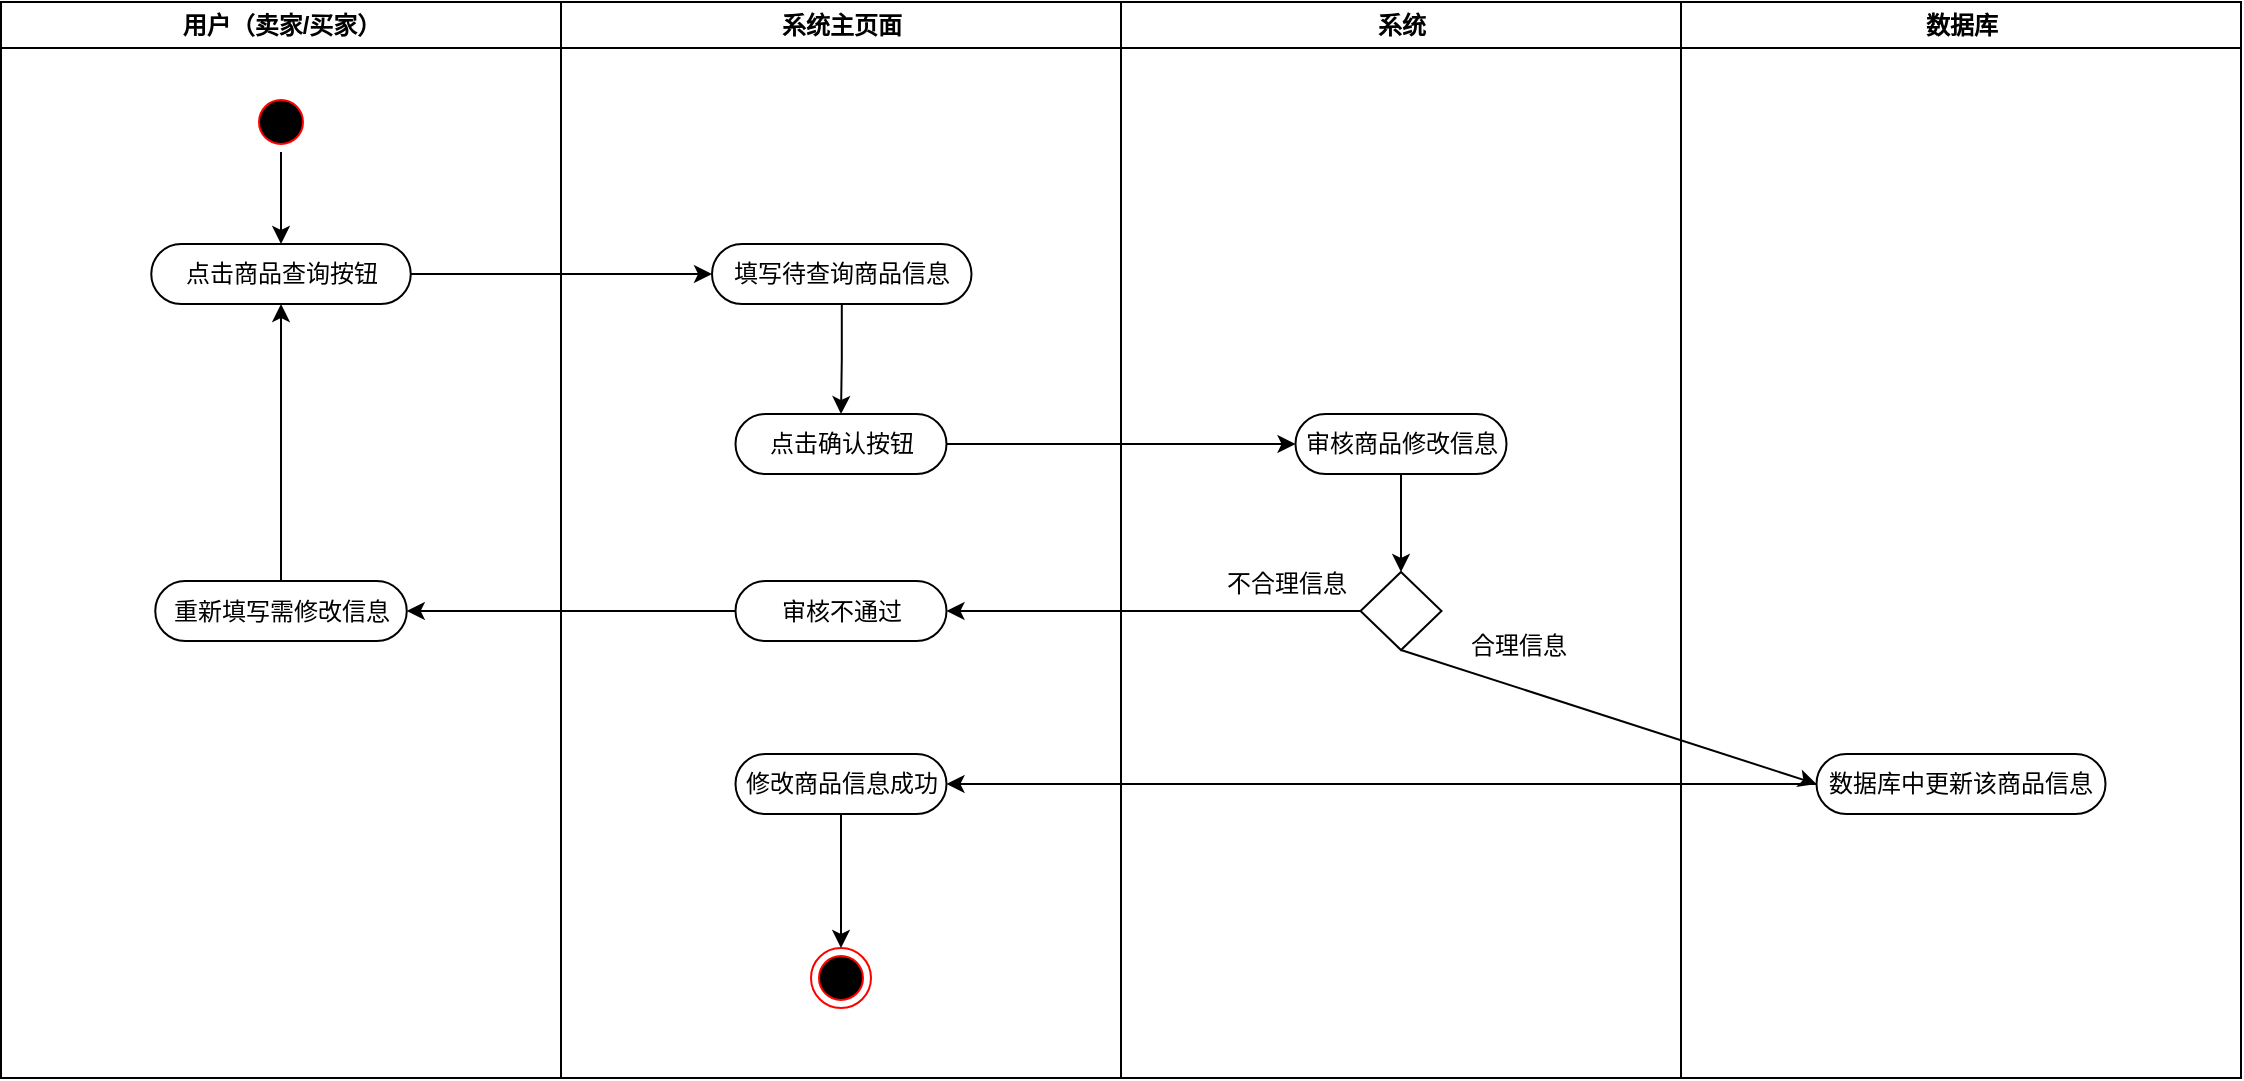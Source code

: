 <mxfile version="17.4.5" type="github">
  <diagram id="IrN0-EmiDBDlybKkzEsl" name="第 1 页">
    <mxGraphModel dx="1219" dy="655" grid="0" gridSize="10" guides="1" tooltips="1" connect="1" arrows="1" fold="1" page="1" pageScale="1" pageWidth="1169" pageHeight="827" math="0" shadow="0">
      <root>
        <mxCell id="0" />
        <mxCell id="1" parent="0" />
        <mxCell id="e5c8ljGAw5stQ7XH-v7u-1" value="用户（卖家/买家）" style="swimlane;whiteSpace=wrap" vertex="1" parent="1">
          <mxGeometry x="164.5" y="128" width="280" height="538" as="geometry" />
        </mxCell>
        <mxCell id="e5c8ljGAw5stQ7XH-v7u-2" style="edgeStyle=orthogonalEdgeStyle;rounded=0;orthogonalLoop=1;jettySize=auto;html=1;entryX=0.5;entryY=0;entryDx=0;entryDy=0;" edge="1" parent="e5c8ljGAw5stQ7XH-v7u-1" source="e5c8ljGAw5stQ7XH-v7u-3" target="e5c8ljGAw5stQ7XH-v7u-4">
          <mxGeometry relative="1" as="geometry" />
        </mxCell>
        <mxCell id="e5c8ljGAw5stQ7XH-v7u-3" value="" style="ellipse;shape=startState;fillColor=#000000;strokeColor=#ff0000;" vertex="1" parent="e5c8ljGAw5stQ7XH-v7u-1">
          <mxGeometry x="125" y="45" width="30" height="30" as="geometry" />
        </mxCell>
        <mxCell id="e5c8ljGAw5stQ7XH-v7u-4" value="点击商品查询按钮" style="rounded=1;whiteSpace=wrap;html=1;arcSize=50;" vertex="1" parent="e5c8ljGAw5stQ7XH-v7u-1">
          <mxGeometry x="75.13" y="121" width="129.75" height="30" as="geometry" />
        </mxCell>
        <mxCell id="e5c8ljGAw5stQ7XH-v7u-5" style="edgeStyle=orthogonalEdgeStyle;rounded=0;orthogonalLoop=1;jettySize=auto;html=1;entryX=0.5;entryY=1;entryDx=0;entryDy=0;" edge="1" parent="e5c8ljGAw5stQ7XH-v7u-1" source="e5c8ljGAw5stQ7XH-v7u-6" target="e5c8ljGAw5stQ7XH-v7u-4">
          <mxGeometry relative="1" as="geometry" />
        </mxCell>
        <mxCell id="e5c8ljGAw5stQ7XH-v7u-6" value="重新填写需修改信息" style="rounded=1;whiteSpace=wrap;html=1;arcSize=50;" vertex="1" parent="e5c8ljGAw5stQ7XH-v7u-1">
          <mxGeometry x="77.13" y="289.5" width="125.75" height="30" as="geometry" />
        </mxCell>
        <mxCell id="e5c8ljGAw5stQ7XH-v7u-7" value="系统主页面" style="swimlane;whiteSpace=wrap" vertex="1" parent="1">
          <mxGeometry x="444.5" y="128" width="280" height="538" as="geometry" />
        </mxCell>
        <mxCell id="e5c8ljGAw5stQ7XH-v7u-8" style="edgeStyle=orthogonalEdgeStyle;rounded=0;orthogonalLoop=1;jettySize=auto;html=1;entryX=0.5;entryY=0;entryDx=0;entryDy=0;" edge="1" parent="e5c8ljGAw5stQ7XH-v7u-7" source="e5c8ljGAw5stQ7XH-v7u-9" target="e5c8ljGAw5stQ7XH-v7u-10">
          <mxGeometry relative="1" as="geometry" />
        </mxCell>
        <mxCell id="e5c8ljGAw5stQ7XH-v7u-9" value="填写待查询商品信息" style="rounded=1;whiteSpace=wrap;html=1;arcSize=50;" vertex="1" parent="e5c8ljGAw5stQ7XH-v7u-7">
          <mxGeometry x="75.5" y="121" width="129.75" height="30" as="geometry" />
        </mxCell>
        <mxCell id="e5c8ljGAw5stQ7XH-v7u-10" value="点击确认按钮" style="rounded=1;whiteSpace=wrap;html=1;arcSize=50;" vertex="1" parent="e5c8ljGAw5stQ7XH-v7u-7">
          <mxGeometry x="87.25" y="206" width="105.5" height="30" as="geometry" />
        </mxCell>
        <mxCell id="e5c8ljGAw5stQ7XH-v7u-11" value="审核不通过" style="rounded=1;whiteSpace=wrap;html=1;arcSize=50;" vertex="1" parent="e5c8ljGAw5stQ7XH-v7u-7">
          <mxGeometry x="87.25" y="289.5" width="105.5" height="30" as="geometry" />
        </mxCell>
        <mxCell id="e5c8ljGAw5stQ7XH-v7u-12" value="" style="ellipse;html=1;shape=endState;fillColor=#000000;strokeColor=#ff0000;" vertex="1" parent="e5c8ljGAw5stQ7XH-v7u-7">
          <mxGeometry x="125" y="473" width="30" height="30" as="geometry" />
        </mxCell>
        <mxCell id="e5c8ljGAw5stQ7XH-v7u-13" style="edgeStyle=none;rounded=0;orthogonalLoop=1;jettySize=auto;html=1;entryX=0.5;entryY=0;entryDx=0;entryDy=0;" edge="1" parent="e5c8ljGAw5stQ7XH-v7u-7" source="e5c8ljGAw5stQ7XH-v7u-14" target="e5c8ljGAw5stQ7XH-v7u-12">
          <mxGeometry relative="1" as="geometry" />
        </mxCell>
        <mxCell id="e5c8ljGAw5stQ7XH-v7u-14" value="修改商品信息成功" style="rounded=1;whiteSpace=wrap;html=1;arcSize=50;" vertex="1" parent="e5c8ljGAw5stQ7XH-v7u-7">
          <mxGeometry x="87.25" y="376" width="105.5" height="30" as="geometry" />
        </mxCell>
        <mxCell id="e5c8ljGAw5stQ7XH-v7u-15" value="系统" style="swimlane;whiteSpace=wrap" vertex="1" parent="1">
          <mxGeometry x="724.5" y="128" width="280" height="538" as="geometry" />
        </mxCell>
        <mxCell id="e5c8ljGAw5stQ7XH-v7u-16" style="edgeStyle=orthogonalEdgeStyle;rounded=0;orthogonalLoop=1;jettySize=auto;html=1;" edge="1" parent="e5c8ljGAw5stQ7XH-v7u-15" source="e5c8ljGAw5stQ7XH-v7u-17" target="e5c8ljGAw5stQ7XH-v7u-18">
          <mxGeometry relative="1" as="geometry" />
        </mxCell>
        <mxCell id="e5c8ljGAw5stQ7XH-v7u-17" value="审核商品修改信息" style="rounded=1;whiteSpace=wrap;html=1;arcSize=50;" vertex="1" parent="e5c8ljGAw5stQ7XH-v7u-15">
          <mxGeometry x="87.25" y="206" width="105.5" height="30" as="geometry" />
        </mxCell>
        <mxCell id="e5c8ljGAw5stQ7XH-v7u-18" value="" style="rhombus;whiteSpace=wrap;html=1;" vertex="1" parent="e5c8ljGAw5stQ7XH-v7u-15">
          <mxGeometry x="119.75" y="285" width="40.5" height="39" as="geometry" />
        </mxCell>
        <mxCell id="e5c8ljGAw5stQ7XH-v7u-19" value="合理信息" style="text;html=1;align=center;verticalAlign=middle;resizable=0;points=[];autosize=1;strokeColor=none;fillColor=none;" vertex="1" parent="e5c8ljGAw5stQ7XH-v7u-15">
          <mxGeometry x="169.5" y="313" width="58" height="18" as="geometry" />
        </mxCell>
        <mxCell id="e5c8ljGAw5stQ7XH-v7u-20" value="不合理信息" style="text;html=1;align=center;verticalAlign=middle;resizable=0;points=[];autosize=1;strokeColor=none;fillColor=none;" vertex="1" parent="e5c8ljGAw5stQ7XH-v7u-15">
          <mxGeometry x="47.5" y="282" width="70" height="18" as="geometry" />
        </mxCell>
        <mxCell id="e5c8ljGAw5stQ7XH-v7u-21" value="数据库" style="swimlane;whiteSpace=wrap" vertex="1" parent="1">
          <mxGeometry x="1004.5" y="128" width="280" height="538" as="geometry" />
        </mxCell>
        <mxCell id="e5c8ljGAw5stQ7XH-v7u-22" value="数据库中更新该商品信息" style="rounded=1;whiteSpace=wrap;html=1;arcSize=50;" vertex="1" parent="e5c8ljGAw5stQ7XH-v7u-21">
          <mxGeometry x="67.75" y="376" width="144.5" height="30" as="geometry" />
        </mxCell>
        <mxCell id="e5c8ljGAw5stQ7XH-v7u-23" style="edgeStyle=orthogonalEdgeStyle;rounded=0;orthogonalLoop=1;jettySize=auto;html=1;entryX=0;entryY=0.5;entryDx=0;entryDy=0;" edge="1" parent="1" source="e5c8ljGAw5stQ7XH-v7u-4" target="e5c8ljGAw5stQ7XH-v7u-9">
          <mxGeometry relative="1" as="geometry" />
        </mxCell>
        <mxCell id="e5c8ljGAw5stQ7XH-v7u-24" style="edgeStyle=orthogonalEdgeStyle;rounded=0;orthogonalLoop=1;jettySize=auto;html=1;entryX=0;entryY=0.5;entryDx=0;entryDy=0;" edge="1" parent="1" source="e5c8ljGAw5stQ7XH-v7u-10" target="e5c8ljGAw5stQ7XH-v7u-17">
          <mxGeometry relative="1" as="geometry" />
        </mxCell>
        <mxCell id="e5c8ljGAw5stQ7XH-v7u-25" style="edgeStyle=orthogonalEdgeStyle;rounded=0;orthogonalLoop=1;jettySize=auto;html=1;entryX=1;entryY=0.5;entryDx=0;entryDy=0;" edge="1" parent="1" source="e5c8ljGAw5stQ7XH-v7u-18" target="e5c8ljGAw5stQ7XH-v7u-11">
          <mxGeometry relative="1" as="geometry" />
        </mxCell>
        <mxCell id="e5c8ljGAw5stQ7XH-v7u-26" style="rounded=0;orthogonalLoop=1;jettySize=auto;html=1;entryX=0;entryY=0.5;entryDx=0;entryDy=0;exitX=0.5;exitY=1;exitDx=0;exitDy=0;" edge="1" parent="1" source="e5c8ljGAw5stQ7XH-v7u-18" target="e5c8ljGAw5stQ7XH-v7u-22">
          <mxGeometry relative="1" as="geometry" />
        </mxCell>
        <mxCell id="e5c8ljGAw5stQ7XH-v7u-27" style="edgeStyle=orthogonalEdgeStyle;rounded=0;orthogonalLoop=1;jettySize=auto;html=1;entryX=1;entryY=0.5;entryDx=0;entryDy=0;" edge="1" parent="1" source="e5c8ljGAw5stQ7XH-v7u-11" target="e5c8ljGAw5stQ7XH-v7u-6">
          <mxGeometry relative="1" as="geometry" />
        </mxCell>
        <mxCell id="e5c8ljGAw5stQ7XH-v7u-28" style="edgeStyle=none;rounded=0;orthogonalLoop=1;jettySize=auto;html=1;entryX=1;entryY=0.5;entryDx=0;entryDy=0;" edge="1" parent="1" source="e5c8ljGAw5stQ7XH-v7u-22" target="e5c8ljGAw5stQ7XH-v7u-14">
          <mxGeometry relative="1" as="geometry" />
        </mxCell>
      </root>
    </mxGraphModel>
  </diagram>
</mxfile>
